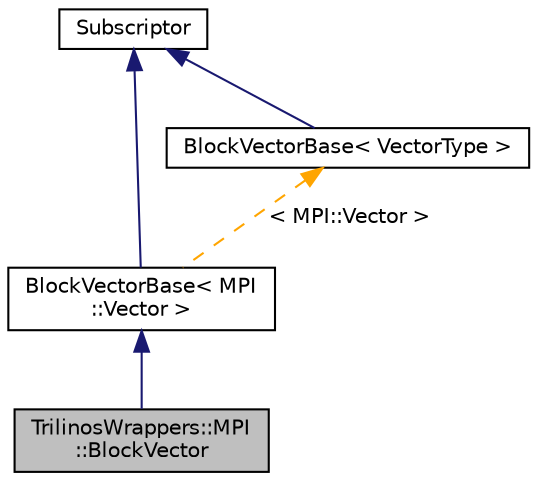 digraph "TrilinosWrappers::MPI::BlockVector"
{
 // LATEX_PDF_SIZE
  edge [fontname="Helvetica",fontsize="10",labelfontname="Helvetica",labelfontsize="10"];
  node [fontname="Helvetica",fontsize="10",shape=record];
  Node1 [label="TrilinosWrappers::MPI\l::BlockVector",height=0.2,width=0.4,color="black", fillcolor="grey75", style="filled", fontcolor="black",tooltip=" "];
  Node2 -> Node1 [dir="back",color="midnightblue",fontsize="10",style="solid",fontname="Helvetica"];
  Node2 [label="BlockVectorBase\< MPI\l::Vector \>",height=0.2,width=0.4,color="black", fillcolor="white", style="filled",URL="$classBlockVectorBase.html",tooltip=" "];
  Node3 -> Node2 [dir="back",color="midnightblue",fontsize="10",style="solid",fontname="Helvetica"];
  Node3 [label="Subscriptor",height=0.2,width=0.4,color="black", fillcolor="white", style="filled",URL="$classSubscriptor.html",tooltip=" "];
  Node4 -> Node2 [dir="back",color="orange",fontsize="10",style="dashed",label=" \< MPI::Vector \>" ,fontname="Helvetica"];
  Node4 [label="BlockVectorBase\< VectorType \>",height=0.2,width=0.4,color="black", fillcolor="white", style="filled",URL="$classBlockVectorBase.html",tooltip=" "];
  Node3 -> Node4 [dir="back",color="midnightblue",fontsize="10",style="solid",fontname="Helvetica"];
}
